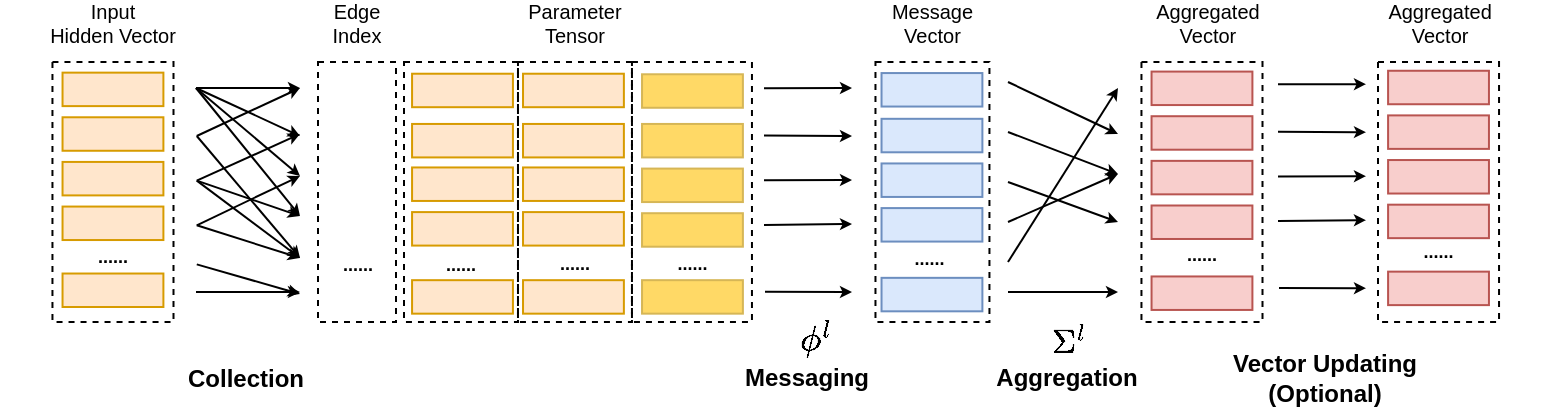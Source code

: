 <mxfile version="13.9.9" type="device"><diagram id="1fsmUdCe8lJRuWOJjsSa" name="compact"><mxGraphModel dx="1422" dy="818" grid="1" gridSize="5" guides="1" tooltips="1" connect="1" arrows="1" fold="1" page="1" pageScale="1" pageWidth="700" pageHeight="1169" math="1" shadow="0"><root><mxCell id="SmMnmC6Oa_3WsKj2DBcg-0"/><mxCell id="SmMnmC6Oa_3WsKj2DBcg-1" parent="SmMnmC6Oa_3WsKj2DBcg-0"/><mxCell id="b7dACVcGg4J9mkAJ6f6H-0" value="" style="rounded=0;whiteSpace=wrap;html=1;fontSize=9;fillColor=none;dashed=1;" parent="SmMnmC6Oa_3WsKj2DBcg-1" vertex="1"><mxGeometry x="321.98" y="100" width="60" height="130" as="geometry"/></mxCell><mxCell id="b7dACVcGg4J9mkAJ6f6H-1" value="" style="rounded=0;whiteSpace=wrap;html=1;fontSize=9;fillColor=none;dashed=1;" parent="SmMnmC6Oa_3WsKj2DBcg-1" vertex="1"><mxGeometry x="165" y="100" width="39" height="130" as="geometry"/></mxCell><mxCell id="b7dACVcGg4J9mkAJ6f6H-2" value="" style="rounded=0;whiteSpace=wrap;html=1;fontSize=9;fillColor=none;dashed=1;" parent="SmMnmC6Oa_3WsKj2DBcg-1" vertex="1"><mxGeometry x="443.737" y="100" width="56.988" height="130" as="geometry"/></mxCell><mxCell id="b7dACVcGg4J9mkAJ6f6H-3" value="" style="rounded=0;whiteSpace=wrap;html=1;fontSize=9;fillColor=none;dashed=1;" parent="SmMnmC6Oa_3WsKj2DBcg-1" vertex="1"><mxGeometry x="208.0" y="100" width="56.988" height="130" as="geometry"/></mxCell><mxCell id="b7dACVcGg4J9mkAJ6f6H-4" value="" style="rounded=0;whiteSpace=wrap;html=1;fontSize=9;fillColor=none;dashed=1;" parent="SmMnmC6Oa_3WsKj2DBcg-1" vertex="1"><mxGeometry x="264.988" y="100" width="56.988" height="130" as="geometry"/></mxCell><mxCell id="b7dACVcGg4J9mkAJ6f6H-5" value="" style="rounded=0;whiteSpace=wrap;html=1;fontSize=9;fillColor=none;dashed=1;" parent="SmMnmC6Oa_3WsKj2DBcg-1" vertex="1"><mxGeometry x="32.23" y="100" width="60.52" height="130" as="geometry"/></mxCell><mxCell id="b7dACVcGg4J9mkAJ6f6H-6" value="" style="rounded=0;whiteSpace=wrap;fillColor=#ffe6cc;strokeColor=#d79b00;fontSize=9;" parent="SmMnmC6Oa_3WsKj2DBcg-1" vertex="1"><mxGeometry x="37.269" y="105.319" width="50.432" height="16.74" as="geometry"/></mxCell><mxCell id="b7dACVcGg4J9mkAJ6f6H-8" value="" style="rounded=0;whiteSpace=wrap;html=1;fillColor=#ffe6cc;strokeColor=#d79b00;fontSize=9;" parent="SmMnmC6Oa_3WsKj2DBcg-1" vertex="1"><mxGeometry x="37.269" y="127.639" width="50.432" height="16.74" as="geometry"/></mxCell><mxCell id="b7dACVcGg4J9mkAJ6f6H-10" value="" style="rounded=0;whiteSpace=wrap;html=1;fillColor=#ffe6cc;strokeColor=#d79b00;fontSize=9;" parent="SmMnmC6Oa_3WsKj2DBcg-1" vertex="1"><mxGeometry x="37.269" y="149.959" width="50.432" height="16.74" as="geometry"/></mxCell><mxCell id="b7dACVcGg4J9mkAJ6f6H-12" value="" style="rounded=0;whiteSpace=wrap;html=1;fillColor=#ffe6cc;strokeColor=#d79b00;fontSize=9;" parent="SmMnmC6Oa_3WsKj2DBcg-1" vertex="1"><mxGeometry x="37.269" y="172.279" width="50.432" height="16.74" as="geometry"/></mxCell><mxCell id="b7dACVcGg4J9mkAJ6f6H-14" value="" style="rounded=0;whiteSpace=wrap;html=1;fillColor=#ffe6cc;strokeColor=#d79b00;fontSize=9;" parent="SmMnmC6Oa_3WsKj2DBcg-1" vertex="1"><mxGeometry x="37.269" y="205.759" width="50.432" height="16.74" as="geometry"/></mxCell><mxCell id="b7dACVcGg4J9mkAJ6f6H-16" value="Input&#10;Hidden Vector" style="text;strokeColor=none;fillColor=none;align=center;verticalAlign=bottom;rounded=0;fontSize=10;fontFamily=Arial;horizontal=1;" parent="SmMnmC6Oa_3WsKj2DBcg-1" vertex="1"><mxGeometry x="6.5" y="70.48" width="112" height="25" as="geometry"/></mxCell><mxCell id="b7dACVcGg4J9mkAJ6f6H-17" value="Parameter&#10;Tensor" style="text;strokeColor=none;fillColor=none;align=center;verticalAlign=bottom;rounded=0;fontSize=10;fontFamily=Arial;horizontal=1;" parent="SmMnmC6Oa_3WsKj2DBcg-1" vertex="1"><mxGeometry x="235.23" y="70.48" width="116.5" height="25" as="geometry"/></mxCell><mxCell id="b7dACVcGg4J9mkAJ6f6H-24" value="" style="endArrow=classic;html=1;fontSize=9;endSize=3;" parent="SmMnmC6Oa_3WsKj2DBcg-1" edge="1"><mxGeometry x="-1.53" y="82.325" width="64.149" height="70.978" as="geometry"><mxPoint x="104" y="113" as="sourcePoint"/><mxPoint x="156" y="113" as="targetPoint"/></mxGeometry></mxCell><mxCell id="b7dACVcGg4J9mkAJ6f6H-25" value="" style="endArrow=classic;html=1;fontSize=9;endSize=3;" parent="SmMnmC6Oa_3WsKj2DBcg-1" edge="1"><mxGeometry x="-1.53" y="82.325" width="64.149" height="70.978" as="geometry"><mxPoint x="104" y="113" as="sourcePoint"/><mxPoint x="156" y="137" as="targetPoint"/></mxGeometry></mxCell><mxCell id="b7dACVcGg4J9mkAJ6f6H-26" value="" style="endArrow=classic;html=1;fontSize=9;endSize=3;" parent="SmMnmC6Oa_3WsKj2DBcg-1" edge="1"><mxGeometry x="-1.53" y="82.325" width="64.149" height="70.978" as="geometry"><mxPoint x="104" y="113" as="sourcePoint"/><mxPoint x="156" y="157" as="targetPoint"/></mxGeometry></mxCell><mxCell id="b7dACVcGg4J9mkAJ6f6H-27" value="" style="endArrow=classic;html=1;fontSize=9;endSize=3;" parent="SmMnmC6Oa_3WsKj2DBcg-1" edge="1"><mxGeometry x="-1.53" y="82.325" width="64.149" height="70.978" as="geometry"><mxPoint x="104" y="113" as="sourcePoint"/><mxPoint x="156" y="177" as="targetPoint"/></mxGeometry></mxCell><mxCell id="b7dACVcGg4J9mkAJ6f6H-28" value="" style="endArrow=classic;html=1;fontSize=9;exitX=1;exitY=0.5;exitDx=0;exitDy=0;endSize=3;" parent="SmMnmC6Oa_3WsKj2DBcg-1" edge="1"><mxGeometry x="-1.53" y="82.325" width="64.149" height="70.978" as="geometry"><mxPoint x="104.378" y="137.009" as="sourcePoint"/><mxPoint x="156" y="113" as="targetPoint"/></mxGeometry></mxCell><mxCell id="b7dACVcGg4J9mkAJ6f6H-29" value="" style="endArrow=classic;html=1;fontSize=9;exitX=1;exitY=0.5;exitDx=0;exitDy=0;endSize=3;" parent="SmMnmC6Oa_3WsKj2DBcg-1" edge="1"><mxGeometry x="-1.53" y="82.325" width="64.149" height="70.978" as="geometry"><mxPoint x="104.378" y="159.329" as="sourcePoint"/><mxPoint x="156" y="136" as="targetPoint"/></mxGeometry></mxCell><mxCell id="b7dACVcGg4J9mkAJ6f6H-30" value="" style="endArrow=classic;html=1;fontSize=9;exitX=1;exitY=0.5;exitDx=0;exitDy=0;endSize=3;" parent="SmMnmC6Oa_3WsKj2DBcg-1" edge="1"><mxGeometry x="-1.53" y="82.325" width="64.149" height="70.978" as="geometry"><mxPoint x="104.378" y="181.649" as="sourcePoint"/><mxPoint x="156" y="157" as="targetPoint"/></mxGeometry></mxCell><mxCell id="b7dACVcGg4J9mkAJ6f6H-31" value="" style="endArrow=classic;html=1;fontSize=9;exitX=1;exitY=0.5;exitDx=0;exitDy=0;endSize=3;" parent="SmMnmC6Oa_3WsKj2DBcg-1" edge="1"><mxGeometry x="-1.53" y="82.325" width="64.149" height="70.978" as="geometry"><mxPoint x="104.378" y="159.329" as="sourcePoint"/><mxPoint x="156" y="177" as="targetPoint"/></mxGeometry></mxCell><mxCell id="b7dACVcGg4J9mkAJ6f6H-32" value="" style="endArrow=classic;html=1;fontSize=9;endSize=3;" parent="SmMnmC6Oa_3WsKj2DBcg-1" edge="1"><mxGeometry x="-1.53" y="82.325" width="64.149" height="70.978" as="geometry"><mxPoint x="104" y="215" as="sourcePoint"/><mxPoint x="156" y="215" as="targetPoint"/></mxGeometry></mxCell><mxCell id="b7dACVcGg4J9mkAJ6f6H-33" value="" style="endArrow=classic;html=1;fontSize=9;exitX=1;exitY=0.5;exitDx=0;exitDy=0;endSize=3;" parent="SmMnmC6Oa_3WsKj2DBcg-1" edge="1"><mxGeometry x="-1.53" y="82.325" width="64.149" height="70.978" as="geometry"><mxPoint x="104.378" y="137.009" as="sourcePoint"/><mxPoint x="156" y="198" as="targetPoint"/></mxGeometry></mxCell><mxCell id="b7dACVcGg4J9mkAJ6f6H-34" value="" style="endArrow=classic;html=1;fontSize=9;exitX=1;exitY=0.5;exitDx=0;exitDy=0;endSize=3;" parent="SmMnmC6Oa_3WsKj2DBcg-1" edge="1"><mxGeometry x="-1.53" y="82.325" width="64.149" height="70.978" as="geometry"><mxPoint x="104.378" y="159.329" as="sourcePoint"/><mxPoint x="156" y="198" as="targetPoint"/></mxGeometry></mxCell><mxCell id="b7dACVcGg4J9mkAJ6f6H-35" value="" style="endArrow=classic;html=1;fontSize=9;exitX=1;exitY=0.5;exitDx=0;exitDy=0;endSize=3;" parent="SmMnmC6Oa_3WsKj2DBcg-1" edge="1"><mxGeometry x="-1.53" y="82.325" width="64.149" height="70.978" as="geometry"><mxPoint x="104.378" y="181.649" as="sourcePoint"/><mxPoint x="156" y="198" as="targetPoint"/></mxGeometry></mxCell><mxCell id="b7dACVcGg4J9mkAJ6f6H-36" value="" style="endArrow=classic;html=1;fontSize=9;endSize=3;" parent="SmMnmC6Oa_3WsKj2DBcg-1" edge="1"><mxGeometry x="-1.53" y="82.325" width="64.149" height="70.978" as="geometry"><mxPoint x="104.378" y="201.179" as="sourcePoint"/><mxPoint x="156" y="216" as="targetPoint"/></mxGeometry></mxCell><mxCell id="b7dACVcGg4J9mkAJ6f6H-37" value="......" style="text;align=center;verticalAlign=middle;resizable=0;points=[];autosize=1;fontSize=9;fontFamily=Arial;fontStyle=1" parent="SmMnmC6Oa_3WsKj2DBcg-1" vertex="1"><mxGeometry x="46.484" y="189.074" width="32" height="16" as="geometry"/></mxCell><mxCell id="b7dACVcGg4J9mkAJ6f6H-38" value="Collection" style="text;align=center;verticalAlign=middle;resizable=0;points=[];autosize=1;fontSize=12;fontStyle=1;fontFamily=Arial;labelBackgroundColor=none;" parent="SmMnmC6Oa_3WsKj2DBcg-1" vertex="1"><mxGeometry x="94.003" y="247.579" width="70" height="20" as="geometry"/></mxCell><mxCell id="b7dACVcGg4J9mkAJ6f6H-39" value="" style="endArrow=classic;html=1;fontSize=9;endSize=3;" parent="SmMnmC6Oa_3WsKj2DBcg-1" edge="1"><mxGeometry x="-21.0" y="82.665" width="64.149" height="70.978" as="geometry"><mxPoint x="388.003" y="113.087" as="sourcePoint"/><mxPoint x="432" y="113" as="targetPoint"/></mxGeometry></mxCell><mxCell id="b7dACVcGg4J9mkAJ6f6H-40" value="" style="group;fontSize=9;" parent="SmMnmC6Oa_3WsKj2DBcg-1" vertex="1" connectable="0"><mxGeometry x="212.035" y="105.859" width="105.907" height="16.74" as="geometry"/></mxCell><mxCell id="b7dACVcGg4J9mkAJ6f6H-41" value="" style="rounded=0;whiteSpace=wrap;html=1;fillColor=#ffe6cc;strokeColor=#d79b00;fontSize=9;" parent="b7dACVcGg4J9mkAJ6f6H-40" vertex="1"><mxGeometry width="50.432" height="16.74" as="geometry"/></mxCell><mxCell id="b7dACVcGg4J9mkAJ6f6H-42" value="" style="rounded=0;whiteSpace=wrap;html=1;fillColor=#ffe6cc;strokeColor=#d79b00;fontSize=9;" parent="b7dACVcGg4J9mkAJ6f6H-40" vertex="1"><mxGeometry x="55.475" width="50.432" height="16.74" as="geometry"/></mxCell><mxCell id="y2Mpvab30KJ_CdYK_Y9T-10" value="" style="shape=image;imageAspect=0;aspect=fixed;verticalLabelPosition=bottom;verticalAlign=top;fontSize=9;html=0;image=https://latex.codecogs.com/svg.latex?%5Cinline%20%5Cboldsymbol%7Bh%7D%5El_1;" parent="b7dACVcGg4J9mkAJ6f6H-40" vertex="1"><mxGeometry x="19.965" y="1.001" width="13" height="15.43" as="geometry"/></mxCell><mxCell id="y2Mpvab30KJ_CdYK_Y9T-12" value="" style="shape=image;imageAspect=0;aspect=fixed;verticalLabelPosition=bottom;verticalAlign=top;fontSize=9;html=0;image=https://latex.codecogs.com/svg.latex?%5Cinline%20%5Cboldsymbol%7Bh%7D%5El_2;" parent="b7dACVcGg4J9mkAJ6f6H-40" vertex="1"><mxGeometry x="74.195" y="1.101" width="13" height="14" as="geometry"/></mxCell><mxCell id="b7dACVcGg4J9mkAJ6f6H-43" value="" style="group;fontSize=9;" parent="SmMnmC6Oa_3WsKj2DBcg-1" vertex="1" connectable="0"><mxGeometry x="212.035" y="130.969" width="105.907" height="16.741" as="geometry"/></mxCell><mxCell id="b7dACVcGg4J9mkAJ6f6H-44" value="" style="rounded=0;whiteSpace=wrap;html=1;fillColor=#ffe6cc;strokeColor=#d79b00;fontSize=9;" parent="b7dACVcGg4J9mkAJ6f6H-43" vertex="1"><mxGeometry width="50.432" height="16.74" as="geometry"/></mxCell><mxCell id="b7dACVcGg4J9mkAJ6f6H-45" value="" style="rounded=0;whiteSpace=wrap;html=1;fillColor=#ffe6cc;strokeColor=#d79b00;fontSize=9;" parent="b7dACVcGg4J9mkAJ6f6H-43" vertex="1"><mxGeometry x="55.475" width="50.432" height="16.74" as="geometry"/></mxCell><mxCell id="y2Mpvab30KJ_CdYK_Y9T-14" value="" style="shape=image;imageAspect=0;aspect=fixed;verticalLabelPosition=bottom;verticalAlign=top;fontSize=9;html=0;image=https://latex.codecogs.com/svg.latex?%5Cinline%20%5Cboldsymbol%7Bh%7D%5El_3;" parent="b7dACVcGg4J9mkAJ6f6H-43" vertex="1"><mxGeometry x="74.195" y="1.741" width="13" height="14" as="geometry"/></mxCell><mxCell id="y2Mpvab30KJ_CdYK_Y9T-16" value="" style="shape=image;imageAspect=0;aspect=fixed;verticalLabelPosition=bottom;verticalAlign=top;fontSize=9;html=0;image=https://latex.codecogs.com/svg.latex?%5Cinline%20%5Cboldsymbol%7Bh%7D%5El_1;" parent="b7dACVcGg4J9mkAJ6f6H-43" vertex="1"><mxGeometry x="19.235" y="1.271" width="13" height="15.43" as="geometry"/></mxCell><mxCell id="b7dACVcGg4J9mkAJ6f6H-46" value="" style="group;fontSize=9;" parent="SmMnmC6Oa_3WsKj2DBcg-1" vertex="1" connectable="0"><mxGeometry x="212.035" y="152.731" width="105.907" height="16.74" as="geometry"/></mxCell><mxCell id="b7dACVcGg4J9mkAJ6f6H-47" value="" style="rounded=0;whiteSpace=wrap;html=1;fillColor=#ffe6cc;strokeColor=#d79b00;fontSize=9;" parent="b7dACVcGg4J9mkAJ6f6H-46" vertex="1"><mxGeometry width="50.432" height="16.74" as="geometry"/></mxCell><mxCell id="b7dACVcGg4J9mkAJ6f6H-48" value="" style="rounded=0;whiteSpace=wrap;html=1;fillColor=#ffe6cc;strokeColor=#d79b00;fontSize=9;" parent="b7dACVcGg4J9mkAJ6f6H-46" vertex="1"><mxGeometry x="55.475" width="50.432" height="16.74" as="geometry"/></mxCell><mxCell id="y2Mpvab30KJ_CdYK_Y9T-17" value="" style="shape=image;imageAspect=0;aspect=fixed;verticalLabelPosition=bottom;verticalAlign=top;fontSize=9;html=0;image=https://latex.codecogs.com/svg.latex?%5Cinline%20%5Cboldsymbol%7Bh%7D%5El_1;" parent="b7dACVcGg4J9mkAJ6f6H-46" vertex="1"><mxGeometry x="19.235" y="1.269" width="13" height="15.43" as="geometry"/></mxCell><mxCell id="y2Mpvab30KJ_CdYK_Y9T-19" value="" style="shape=image;imageAspect=0;aspect=fixed;verticalLabelPosition=bottom;verticalAlign=top;fontSize=9;html=0;image=https://latex.codecogs.com/svg.latex?%5Cinline%20%5Cboldsymbol%7Bh%7D%5El_4;" parent="b7dACVcGg4J9mkAJ6f6H-46" vertex="1"><mxGeometry x="74.195" y="1.269" width="13" height="14" as="geometry"/></mxCell><mxCell id="b7dACVcGg4J9mkAJ6f6H-49" value="" style="group;fontSize=9;" parent="SmMnmC6Oa_3WsKj2DBcg-1" vertex="1" connectable="0"><mxGeometry x="212.035" y="175.051" width="105.907" height="16.74" as="geometry"/></mxCell><mxCell id="b7dACVcGg4J9mkAJ6f6H-50" value="" style="rounded=0;whiteSpace=wrap;html=1;fillColor=#ffe6cc;strokeColor=#d79b00;fontSize=9;" parent="b7dACVcGg4J9mkAJ6f6H-49" vertex="1"><mxGeometry width="50.432" height="16.74" as="geometry"/></mxCell><mxCell id="b7dACVcGg4J9mkAJ6f6H-51" value="" style="rounded=0;whiteSpace=wrap;html=1;fillColor=#ffe6cc;strokeColor=#d79b00;fontSize=9;" parent="b7dACVcGg4J9mkAJ6f6H-49" vertex="1"><mxGeometry x="55.475" width="50.432" height="16.74" as="geometry"/></mxCell><mxCell id="y2Mpvab30KJ_CdYK_Y9T-13" value="" style="shape=image;imageAspect=0;aspect=fixed;verticalLabelPosition=bottom;verticalAlign=top;fontSize=9;html=0;image=https://latex.codecogs.com/svg.latex?%5Cinline%20%5Cboldsymbol%7Bh%7D%5El_2;" parent="b7dACVcGg4J9mkAJ6f6H-49" vertex="1"><mxGeometry x="18.715" y="1.369" width="13" height="14" as="geometry"/></mxCell><mxCell id="y2Mpvab30KJ_CdYK_Y9T-15" value="" style="shape=image;imageAspect=0;aspect=fixed;verticalLabelPosition=bottom;verticalAlign=top;fontSize=9;html=0;image=https://latex.codecogs.com/svg.latex?%5Cinline%20%5Cboldsymbol%7Bh%7D%5El_3;" parent="b7dACVcGg4J9mkAJ6f6H-49" vertex="1"><mxGeometry x="74.195" y="0.999" width="13" height="14" as="geometry"/></mxCell><mxCell id="b7dACVcGg4J9mkAJ6f6H-52" value="" style="group;fontSize=9;" parent="SmMnmC6Oa_3WsKj2DBcg-1" vertex="1" connectable="0"><mxGeometry x="212.035" y="209.089" width="105.907" height="16.741" as="geometry"/></mxCell><mxCell id="b7dACVcGg4J9mkAJ6f6H-53" value="" style="rounded=0;whiteSpace=wrap;html=1;fillColor=#ffe6cc;strokeColor=#d79b00;fontSize=9;" parent="b7dACVcGg4J9mkAJ6f6H-52" vertex="1"><mxGeometry width="50.432" height="16.74" as="geometry"/></mxCell><mxCell id="b7dACVcGg4J9mkAJ6f6H-54" value="" style="rounded=0;whiteSpace=wrap;html=1;fillColor=#ffe6cc;strokeColor=#d79b00;fontSize=9;" parent="b7dACVcGg4J9mkAJ6f6H-52" vertex="1"><mxGeometry x="55.475" width="50.432" height="16.74" as="geometry"/></mxCell><mxCell id="y2Mpvab30KJ_CdYK_Y9T-18" value="" style="shape=image;imageAspect=0;aspect=fixed;verticalLabelPosition=bottom;verticalAlign=top;fontSize=9;html=0;image=https://latex.codecogs.com/svg.latex?%5Cinline%20%5Cboldsymbol%7Bh%7D%5El_N;" parent="b7dACVcGg4J9mkAJ6f6H-52" vertex="1"><mxGeometry x="73.18" y="1.74" width="15.03" height="13.26" as="geometry"/></mxCell><mxCell id="y2Mpvab30KJ_CdYK_Y9T-20" value="" style="shape=image;imageAspect=0;aspect=fixed;verticalLabelPosition=bottom;verticalAlign=top;fontSize=9;html=0;image=https://latex.codecogs.com/svg.latex?%5Cinline%20%5Cboldsymbol%7Bh%7D%5El_8;" parent="b7dACVcGg4J9mkAJ6f6H-52" vertex="1"><mxGeometry x="18.72" y="2.74" width="12" height="13.86" as="geometry"/></mxCell><mxCell id="b7dACVcGg4J9mkAJ6f6H-56" value="" style="endArrow=classic;html=1;fontSize=9;endSize=3;" parent="SmMnmC6Oa_3WsKj2DBcg-1" edge="1"><mxGeometry x="-21.0" y="82.665" width="64.149" height="70.978" as="geometry"><mxPoint x="388.003" y="136.802" as="sourcePoint"/><mxPoint x="432" y="137" as="targetPoint"/></mxGeometry></mxCell><mxCell id="b7dACVcGg4J9mkAJ6f6H-57" value="" style="endArrow=classic;html=1;fontSize=9;endSize=3;" parent="SmMnmC6Oa_3WsKj2DBcg-1" edge="1"><mxGeometry x="-21.0" y="82.665" width="64.149" height="70.978" as="geometry"><mxPoint x="388.003" y="159.122" as="sourcePoint"/><mxPoint x="432" y="159" as="targetPoint"/></mxGeometry></mxCell><mxCell id="b7dACVcGg4J9mkAJ6f6H-58" value="" style="endArrow=classic;html=1;fontSize=9;endSize=3;" parent="SmMnmC6Oa_3WsKj2DBcg-1" edge="1"><mxGeometry x="-21.0" y="82.665" width="64.149" height="70.978" as="geometry"><mxPoint x="388.003" y="181.442" as="sourcePoint"/><mxPoint x="432" y="181" as="targetPoint"/></mxGeometry></mxCell><mxCell id="b7dACVcGg4J9mkAJ6f6H-59" value="" style="endArrow=classic;html=1;fontSize=9;endSize=3;" parent="SmMnmC6Oa_3WsKj2DBcg-1" edge="1"><mxGeometry x="-21.0" y="82.665" width="64.149" height="70.978" as="geometry"><mxPoint x="388.508" y="214.922" as="sourcePoint"/><mxPoint x="432" y="215" as="targetPoint"/></mxGeometry></mxCell><mxCell id="b7dACVcGg4J9mkAJ6f6H-61" value="Message&#10;Vector" style="text;strokeColor=none;fillColor=none;align=center;verticalAlign=bottom;rounded=0;fontSize=10;fontFamily=Arial;horizontal=1;" parent="SmMnmC6Oa_3WsKj2DBcg-1" vertex="1"><mxGeometry x="421.8" y="70.48" width="100.864" height="25" as="geometry"/></mxCell><mxCell id="b7dACVcGg4J9mkAJ6f6H-62" value="Messaging" style="text;html=1;align=center;verticalAlign=middle;resizable=0;points=[];autosize=1;fontSize=12;fontStyle=1;fontFamily=Arial;labelBackgroundColor=none;" parent="SmMnmC6Oa_3WsKj2DBcg-1" vertex="1"><mxGeometry x="371.235" y="247.579" width="75" height="20" as="geometry"/></mxCell><mxCell id="b7dACVcGg4J9mkAJ6f6H-63" value="" style="rounded=0;whiteSpace=wrap;html=1;fontSize=9;fillColor=none;dashed=1;" parent="SmMnmC6Oa_3WsKj2DBcg-1" vertex="1"><mxGeometry x="576.73" y="100" width="60.52" height="130" as="geometry"/></mxCell><mxCell id="b7dACVcGg4J9mkAJ6f6H-64" value="" style="rounded=0;whiteSpace=wrap;html=1;fillColor=#f8cecc;strokeColor=#b85450;fontSize=9;" parent="SmMnmC6Oa_3WsKj2DBcg-1" vertex="1"><mxGeometry x="581.776" y="104.791" width="50.432" height="16.74" as="geometry"/></mxCell><mxCell id="b7dACVcGg4J9mkAJ6f6H-66" value="" style="rounded=0;whiteSpace=wrap;html=1;fillColor=#f8cecc;strokeColor=#b85450;fontSize=9;" parent="SmMnmC6Oa_3WsKj2DBcg-1" vertex="1"><mxGeometry x="581.776" y="127.111" width="50.432" height="16.74" as="geometry"/></mxCell><mxCell id="b7dACVcGg4J9mkAJ6f6H-68" value="" style="rounded=0;whiteSpace=wrap;html=1;fillColor=#f8cecc;strokeColor=#b85450;fontSize=9;" parent="SmMnmC6Oa_3WsKj2DBcg-1" vertex="1"><mxGeometry x="581.776" y="149.431" width="50.432" height="16.74" as="geometry"/></mxCell><mxCell id="b7dACVcGg4J9mkAJ6f6H-70" value="" style="rounded=0;whiteSpace=wrap;html=1;fillColor=#f8cecc;strokeColor=#b85450;fontSize=9;" parent="SmMnmC6Oa_3WsKj2DBcg-1" vertex="1"><mxGeometry x="581.776" y="171.751" width="50.432" height="16.74" as="geometry"/></mxCell><mxCell id="b7dACVcGg4J9mkAJ6f6H-72" value="" style="rounded=0;whiteSpace=wrap;html=1;fillColor=#f8cecc;strokeColor=#b85450;fontSize=9;" parent="SmMnmC6Oa_3WsKj2DBcg-1" vertex="1"><mxGeometry x="581.776" y="207.231" width="50.432" height="16.74" as="geometry"/></mxCell><mxCell id="b7dACVcGg4J9mkAJ6f6H-76" value="" style="endArrow=classic;html=1;fontSize=9;endSize=3;" parent="SmMnmC6Oa_3WsKj2DBcg-1" edge="1"><mxGeometry x="-56.95" y="86.075" width="64.149" height="70.978" as="geometry"><mxPoint x="510" y="110" as="sourcePoint"/><mxPoint x="565" y="136" as="targetPoint"/></mxGeometry></mxCell><mxCell id="b7dACVcGg4J9mkAJ6f6H-77" value="" style="endArrow=classic;html=1;fontSize=9;endSize=3;" parent="SmMnmC6Oa_3WsKj2DBcg-1" edge="1"><mxGeometry x="-56.95" y="86.075" width="64.149" height="70.978" as="geometry"><mxPoint x="510" y="135" as="sourcePoint"/><mxPoint x="565" y="156" as="targetPoint"/></mxGeometry></mxCell><mxCell id="b7dACVcGg4J9mkAJ6f6H-78" value="" style="endArrow=classic;html=1;fontSize=9;exitX=1.002;exitY=0.457;exitDx=0;exitDy=0;exitPerimeter=0;endSize=3;" parent="SmMnmC6Oa_3WsKj2DBcg-1" edge="1"><mxGeometry x="-56.95" y="86.075" width="64.149" height="70.978" as="geometry"><mxPoint x="510" y="160" as="sourcePoint"/><mxPoint x="565" y="180" as="targetPoint"/></mxGeometry></mxCell><mxCell id="b7dACVcGg4J9mkAJ6f6H-79" value="" style="endArrow=classic;html=1;fontSize=9;exitX=1.007;exitY=0.637;exitDx=0;exitDy=0;exitPerimeter=0;endSize=3;" parent="SmMnmC6Oa_3WsKj2DBcg-1" edge="1"><mxGeometry x="-56.95" y="86.075" width="64.149" height="70.978" as="geometry"><mxPoint x="510" y="180" as="sourcePoint"/><mxPoint x="565" y="156" as="targetPoint"/></mxGeometry></mxCell><mxCell id="b7dACVcGg4J9mkAJ6f6H-80" value="" style="endArrow=classic;html=1;fontSize=9;endSize=3;" parent="SmMnmC6Oa_3WsKj2DBcg-1" edge="1"><mxGeometry x="-56.95" y="86.075" width="64.149" height="70.978" as="geometry"><mxPoint x="510" y="215" as="sourcePoint"/><mxPoint x="565" y="215" as="targetPoint"/></mxGeometry></mxCell><mxCell id="b7dACVcGg4J9mkAJ6f6H-81" value="" style="endArrow=classic;html=1;fontSize=9;endSize=3;" parent="SmMnmC6Oa_3WsKj2DBcg-1" edge="1"><mxGeometry x="-56.95" y="86.075" width="64.149" height="70.978" as="geometry"><mxPoint x="510" y="200" as="sourcePoint"/><mxPoint x="565" y="113" as="targetPoint"/></mxGeometry></mxCell><mxCell id="b7dACVcGg4J9mkAJ6f6H-86" value="Aggregation" style="text;html=1;align=center;verticalAlign=middle;resizable=0;points=[];autosize=1;fontSize=12;fontStyle=1;fontFamily=Arial;labelBackgroundColor=none;" parent="SmMnmC6Oa_3WsKj2DBcg-1" vertex="1"><mxGeometry x="496.732" y="247.579" width="85" height="20" as="geometry"/></mxCell><mxCell id="b7dACVcGg4J9mkAJ6f6H-107" value="Vector Updating&lt;br style=&quot;font-size: 12px&quot;&gt;(Optional)" style="text;html=1;align=center;verticalAlign=middle;resizable=0;points=[];autosize=1;fontSize=12;fontStyle=1;fontFamily=Arial;labelBackgroundColor=none;" parent="SmMnmC6Oa_3WsKj2DBcg-1" vertex="1"><mxGeometry x="615.209" y="240.079" width="105" height="35" as="geometry"/></mxCell><mxCell id="b7dACVcGg4J9mkAJ6f6H-109" value="" style="rounded=0;whiteSpace=wrap;html=1;fillColor=#FFD966;strokeColor=#d6b656;fontSize=9;" parent="SmMnmC6Oa_3WsKj2DBcg-1" vertex="1"><mxGeometry x="327.019" y="106.138" width="50.432" height="16.74" as="geometry"/></mxCell><mxCell id="b7dACVcGg4J9mkAJ6f6H-110" value="" style="rounded=0;whiteSpace=wrap;html=1;fillColor=#FFD966;strokeColor=#d6b656;fontSize=9;" parent="SmMnmC6Oa_3WsKj2DBcg-1" vertex="1"><mxGeometry x="327.019" y="130.969" width="50.432" height="16.74" as="geometry"/></mxCell><mxCell id="b7dACVcGg4J9mkAJ6f6H-111" value="" style="rounded=0;whiteSpace=wrap;html=1;fillColor=#FFD966;strokeColor=#d6b656;fontSize=9;" parent="SmMnmC6Oa_3WsKj2DBcg-1" vertex="1"><mxGeometry x="327.019" y="153.289" width="50.432" height="16.74" as="geometry"/></mxCell><mxCell id="b7dACVcGg4J9mkAJ6f6H-112" value="" style="rounded=0;whiteSpace=wrap;html=1;fillColor=#FFD966;strokeColor=#d6b656;fontSize=9;" parent="SmMnmC6Oa_3WsKj2DBcg-1" vertex="1"><mxGeometry x="327.019" y="175.609" width="50.432" height="16.74" as="geometry"/></mxCell><mxCell id="b7dACVcGg4J9mkAJ6f6H-113" value="" style="rounded=0;whiteSpace=wrap;html=1;fillColor=#FFD966;strokeColor=#d6b656;fontSize=9;" parent="SmMnmC6Oa_3WsKj2DBcg-1" vertex="1"><mxGeometry x="327.019" y="209.089" width="50.432" height="16.74" as="geometry"/></mxCell><mxCell id="b7dACVcGg4J9mkAJ6f6H-115" value="......" style="text;align=center;verticalAlign=middle;resizable=0;points=[];autosize=1;fontSize=9;fontFamily=Arial;fontStyle=1" parent="SmMnmC6Oa_3WsKj2DBcg-1" vertex="1"><mxGeometry x="168.998" y="193.074" width="32" height="16" as="geometry"/></mxCell><mxCell id="b7dACVcGg4J9mkAJ6f6H-116" value="" style="rounded=0;whiteSpace=wrap;html=1;fillColor=#dae8fc;strokeColor=#6c8ebf;fontSize=9;" parent="SmMnmC6Oa_3WsKj2DBcg-1" vertex="1"><mxGeometry x="446.763" y="105.529" width="50.432" height="16.74" as="geometry"/></mxCell><mxCell id="b7dACVcGg4J9mkAJ6f6H-119" value="" style="rounded=0;whiteSpace=wrap;html=1;fillColor=#dae8fc;strokeColor=#6c8ebf;fontSize=9;" parent="SmMnmC6Oa_3WsKj2DBcg-1" vertex="1"><mxGeometry x="446.763" y="128.407" width="50.432" height="16.74" as="geometry"/></mxCell><mxCell id="b7dACVcGg4J9mkAJ6f6H-121" value="" style="rounded=0;whiteSpace=wrap;html=1;fillColor=#dae8fc;strokeColor=#6c8ebf;fontSize=9;" parent="SmMnmC6Oa_3WsKj2DBcg-1" vertex="1"><mxGeometry x="446.763" y="150.727" width="50.432" height="16.74" as="geometry"/></mxCell><mxCell id="b7dACVcGg4J9mkAJ6f6H-123" value="" style="rounded=0;whiteSpace=wrap;html=1;fillColor=#dae8fc;strokeColor=#6c8ebf;fontSize=9;" parent="SmMnmC6Oa_3WsKj2DBcg-1" vertex="1"><mxGeometry x="446.763" y="173.047" width="50.432" height="16.74" as="geometry"/></mxCell><mxCell id="b7dACVcGg4J9mkAJ6f6H-125" value="" style="rounded=0;whiteSpace=wrap;html=1;fillColor=#dae8fc;strokeColor=#6c8ebf;fontSize=9;" parent="SmMnmC6Oa_3WsKj2DBcg-1" vertex="1"><mxGeometry x="446.763" y="207.922" width="50.432" height="16.74" as="geometry"/></mxCell><mxCell id="b7dACVcGg4J9mkAJ6f6H-134" value="\(\phi^l\)" style="text;html=1;align=center;verticalAlign=middle;resizable=0;points=[];autosize=1;fontSize=15;" parent="SmMnmC6Oa_3WsKj2DBcg-1" vertex="1"><mxGeometry x="380.995" y="225.075" width="65" height="25" as="geometry"/></mxCell><mxCell id="b7dACVcGg4J9mkAJ6f6H-135" value="\(\Sigma^l\)" style="text;html=1;align=center;verticalAlign=middle;resizable=0;points=[];autosize=1;fontSize=14;" parent="SmMnmC6Oa_3WsKj2DBcg-1" vertex="1"><mxGeometry x="497.729" y="227.573" width="85" height="25" as="geometry"/></mxCell><mxCell id="7SrY1iP5ow91PHoyXH_u-5" value="" style="shape=image;imageAspect=0;aspect=fixed;verticalLabelPosition=bottom;verticalAlign=top;fontSize=9;html=0;image=https://latex.codecogs.com/svg.latex?%5Cinline%20%5Cboldsymbol%7Bh%7D%5El_1;" parent="SmMnmC6Oa_3WsKj2DBcg-1" vertex="1"><mxGeometry x="56" y="106.1" width="13" height="15.43" as="geometry"/></mxCell><mxCell id="7SrY1iP5ow91PHoyXH_u-7" value="" style="shape=image;imageAspect=0;aspect=fixed;verticalLabelPosition=bottom;verticalAlign=top;fontSize=9;html=0;image=https://latex.codecogs.com/svg.latex?%5Cinline%20%5Cboldsymbol%7Bh%7D%5El_2;" parent="SmMnmC6Oa_3WsKj2DBcg-1" vertex="1"><mxGeometry x="55.48" y="128.7" width="13" height="14" as="geometry"/></mxCell><mxCell id="7SrY1iP5ow91PHoyXH_u-8" value="" style="shape=image;imageAspect=0;aspect=fixed;verticalLabelPosition=bottom;verticalAlign=top;fontSize=9;html=0;image=https://latex.codecogs.com/svg.latex?%5Cinline%20%5Cboldsymbol%7Bh%7D%5El_3;" parent="SmMnmC6Oa_3WsKj2DBcg-1" vertex="1"><mxGeometry x="56" y="151.5" width="13" height="14" as="geometry"/></mxCell><mxCell id="7SrY1iP5ow91PHoyXH_u-9" value="" style="shape=image;imageAspect=0;aspect=fixed;verticalLabelPosition=bottom;verticalAlign=top;fontSize=9;html=0;image=https://latex.codecogs.com/svg.latex?%5Cinline%20%5Cboldsymbol%7Bh%7D%5El_4;" parent="SmMnmC6Oa_3WsKj2DBcg-1" vertex="1"><mxGeometry x="56" y="173.59" width="13" height="14" as="geometry"/></mxCell><mxCell id="7SrY1iP5ow91PHoyXH_u-10" value="" style="shape=image;imageAspect=0;aspect=fixed;verticalLabelPosition=bottom;verticalAlign=top;fontSize=9;html=0;image=https://latex.codecogs.com/svg.latex?%5Cinline%20%5Cboldsymbol%7Bh%7D%5El_N;" parent="SmMnmC6Oa_3WsKj2DBcg-1" vertex="1"><mxGeometry x="56" y="207.03" width="17" height="15" as="geometry"/></mxCell><mxCell id="7SrY1iP5ow91PHoyXH_u-11" value="" style="shape=image;imageAspect=0;aspect=fixed;verticalLabelPosition=bottom;verticalAlign=top;fontSize=9;html=0;image=https://latex.codecogs.com/svg.latex?%5Cinline%20v_1;" parent="SmMnmC6Oa_3WsKj2DBcg-1" vertex="1"><mxGeometry x="15.39" y="110.34" width="12.22" height="9.4" as="geometry"/></mxCell><mxCell id="7SrY1iP5ow91PHoyXH_u-13" value="" style="shape=image;imageAspect=0;aspect=fixed;verticalLabelPosition=bottom;verticalAlign=top;fontSize=9;html=0;image=https://latex.codecogs.com/svg.latex?%5Cinline%20v_2;" parent="SmMnmC6Oa_3WsKj2DBcg-1" vertex="1"><mxGeometry x="15.0" y="131.7" width="13" height="9" as="geometry"/></mxCell><mxCell id="7SrY1iP5ow91PHoyXH_u-14" value="" style="shape=image;imageAspect=0;aspect=fixed;verticalLabelPosition=bottom;verticalAlign=top;fontSize=9;html=0;image=https://latex.codecogs.com/svg.latex?%5Cinline%20v_3;" parent="SmMnmC6Oa_3WsKj2DBcg-1" vertex="1"><mxGeometry x="15.0" y="153.84" width="13" height="9" as="geometry"/></mxCell><mxCell id="7SrY1iP5ow91PHoyXH_u-15" value="" style="shape=image;imageAspect=0;aspect=fixed;verticalLabelPosition=bottom;verticalAlign=top;fontSize=9;html=0;image=https://latex.codecogs.com/svg.latex?%5Cinline%20v_4;" parent="SmMnmC6Oa_3WsKj2DBcg-1" vertex="1"><mxGeometry x="15.0" y="176.67" width="13" height="9" as="geometry"/></mxCell><mxCell id="7SrY1iP5ow91PHoyXH_u-16" value="" style="shape=image;imageAspect=0;aspect=fixed;verticalLabelPosition=bottom;verticalAlign=top;fontSize=9;html=0;image=https://latex.codecogs.com/svg.latex?%5Cinline%20v_N;" parent="SmMnmC6Oa_3WsKj2DBcg-1" vertex="1"><mxGeometry x="13.5" y="209.92" width="16" height="8.43" as="geometry"/></mxCell><mxCell id="y2Mpvab30KJ_CdYK_Y9T-1" value="" style="shape=image;imageAspect=0;aspect=fixed;verticalLabelPosition=bottom;verticalAlign=top;fontSize=9;align=left;html=0;image=https://latex.codecogs.com/svg.latex?%5Cinline%20v_1%2C%20v_2;" parent="SmMnmC6Oa_3WsKj2DBcg-1" vertex="1"><mxGeometry x="168.5" y="111.1" width="32" height="8.89" as="geometry"/></mxCell><mxCell id="y2Mpvab30KJ_CdYK_Y9T-2" value="" style="shape=image;imageAspect=0;aspect=fixed;verticalLabelPosition=bottom;verticalAlign=top;fontSize=9;align=left;html=0;image=https://latex.codecogs.com/svg.latex?%5Cinline%20v_1%2C%20v_3;" parent="SmMnmC6Oa_3WsKj2DBcg-1" vertex="1"><mxGeometry x="168.5" y="135.7" width="32" height="9" as="geometry"/></mxCell><mxCell id="y2Mpvab30KJ_CdYK_Y9T-3" value="" style="shape=image;imageAspect=0;aspect=fixed;verticalLabelPosition=bottom;verticalAlign=top;fontSize=9;align=left;html=0;image=https://latex.codecogs.com/svg.latex?%5Cinline%20v_1%2C%20v_4;" parent="SmMnmC6Oa_3WsKj2DBcg-1" vertex="1"><mxGeometry x="168.5" y="157.83" width="32" height="9" as="geometry"/></mxCell><mxCell id="y2Mpvab30KJ_CdYK_Y9T-4" value="" style="shape=image;imageAspect=0;aspect=fixed;verticalLabelPosition=bottom;verticalAlign=top;fontSize=9;align=left;html=0;image=https://latex.codecogs.com/svg.latex?%5Cinline%20v_2%2C%20v_3;" parent="SmMnmC6Oa_3WsKj2DBcg-1" vertex="1"><mxGeometry x="168.5" y="179.59" width="32" height="9" as="geometry"/></mxCell><mxCell id="y2Mpvab30KJ_CdYK_Y9T-5" value="" style="shape=image;imageAspect=0;aspect=fixed;verticalLabelPosition=bottom;verticalAlign=top;fontSize=9;align=left;html=0;image=https://latex.codecogs.com/svg.latex?%5Cinline%20v_8%2C%20v_N;" parent="SmMnmC6Oa_3WsKj2DBcg-1" vertex="1"><mxGeometry x="167.5" y="213.92" width="35" height="8.51" as="geometry"/></mxCell><mxCell id="y2Mpvab30KJ_CdYK_Y9T-7" value="Edge&#10;Index" style="text;strokeColor=none;fillColor=none;align=center;verticalAlign=bottom;rounded=0;fontSize=10;fontFamily=Arial;horizontal=1;" parent="SmMnmC6Oa_3WsKj2DBcg-1" vertex="1"><mxGeometry x="152" y="70.48" width="65" height="25" as="geometry"/></mxCell><mxCell id="y2Mpvab30KJ_CdYK_Y9T-8" value="......" style="text;align=center;verticalAlign=middle;resizable=0;points=[];autosize=1;fontSize=9;fontFamily=Arial;fontStyle=1" parent="SmMnmC6Oa_3WsKj2DBcg-1" vertex="1"><mxGeometry x="220.498" y="192.924" width="32" height="16" as="geometry"/></mxCell><mxCell id="y2Mpvab30KJ_CdYK_Y9T-9" value="......" style="text;align=center;verticalAlign=middle;resizable=0;points=[];autosize=1;fontSize=9;fontFamily=Arial;fontStyle=1" parent="SmMnmC6Oa_3WsKj2DBcg-1" vertex="1"><mxGeometry x="277.478" y="192.644" width="32" height="16" as="geometry"/></mxCell><mxCell id="y2Mpvab30KJ_CdYK_Y9T-21" value="......" style="text;align=center;verticalAlign=middle;resizable=0;points=[];autosize=1;fontSize=9;fontFamily=Arial;fontStyle=1" parent="SmMnmC6Oa_3WsKj2DBcg-1" vertex="1"><mxGeometry x="336.238" y="192.644" width="32" height="16" as="geometry"/></mxCell><mxCell id="y2Mpvab30KJ_CdYK_Y9T-23" value="" style="shape=image;imageAspect=0;aspect=fixed;verticalLabelPosition=bottom;verticalAlign=top;fontSize=9;align=center;html=0;image=https://latex.codecogs.com/svg.latex?%5Cinline%20%5Cboldsymbol%7Be%7D_%7B1%2C2%7D;" parent="SmMnmC6Oa_3WsKj2DBcg-1" vertex="1"><mxGeometry x="340.47" y="109.87" width="20" height="9.33" as="geometry"/></mxCell><mxCell id="y2Mpvab30KJ_CdYK_Y9T-30" value="" style="shape=image;imageAspect=0;aspect=fixed;verticalLabelPosition=bottom;verticalAlign=top;fontSize=10;align=center;html=0;image=https://latex.codecogs.com/svg.latex?%5Cinline%20%5Cboldsymbol%7Bm%7D%5El_%7B1%2C2%7D;" parent="SmMnmC6Oa_3WsKj2DBcg-1" vertex="1"><mxGeometry x="461.76" y="107.23" width="22" height="14" as="geometry"/></mxCell><mxCell id="y2Mpvab30KJ_CdYK_Y9T-31" value="" style="shape=image;imageAspect=0;aspect=fixed;verticalLabelPosition=bottom;verticalAlign=top;fontSize=10;align=center;html=0;image=https://latex.codecogs.com/svg.latex?%5Cinline%20%5Cboldsymbol%7Bm%7D%5El_%7B1%2C3%7D;" parent="SmMnmC6Oa_3WsKj2DBcg-1" vertex="1"><mxGeometry x="461.76" y="130.66" width="22" height="14" as="geometry"/></mxCell><mxCell id="y2Mpvab30KJ_CdYK_Y9T-32" value="" style="shape=image;imageAspect=0;aspect=fixed;verticalLabelPosition=bottom;verticalAlign=top;fontSize=10;align=center;html=0;image=https://latex.codecogs.com/svg.latex?%5Cinline%20%5Cboldsymbol%7Bm%7D%5El_%7B1%2C4%7D;" parent="SmMnmC6Oa_3WsKj2DBcg-1" vertex="1"><mxGeometry x="461.23" y="151.8" width="22" height="14" as="geometry"/></mxCell><mxCell id="y2Mpvab30KJ_CdYK_Y9T-33" value="" style="shape=image;imageAspect=0;aspect=fixed;verticalLabelPosition=bottom;verticalAlign=top;fontSize=10;align=center;html=0;image=https://latex.codecogs.com/svg.latex?%5Cinline%20%5Cboldsymbol%7Bm%7D%5El_%7B2%2C3%7D;" parent="SmMnmC6Oa_3WsKj2DBcg-1" vertex="1"><mxGeometry x="461.76" y="174.79" width="22" height="14" as="geometry"/></mxCell><mxCell id="y2Mpvab30KJ_CdYK_Y9T-34" value="" style="shape=image;imageAspect=0;aspect=fixed;verticalLabelPosition=bottom;verticalAlign=top;fontSize=10;align=center;html=0;image=https://latex.codecogs.com/svg.latex?%5Cinline%20%5Cboldsymbol%7Bm%7D%5El_%7B8%2CN%7D;" parent="SmMnmC6Oa_3WsKj2DBcg-1" vertex="1"><mxGeometry x="461.76" y="209.03" width="25" height="14" as="geometry"/></mxCell><mxCell id="y2Mpvab30KJ_CdYK_Y9T-35" value="......" style="text;align=center;verticalAlign=middle;resizable=0;points=[];autosize=1;fontSize=9;fontFamily=Arial;fontStyle=1" parent="SmMnmC6Oa_3WsKj2DBcg-1" vertex="1"><mxGeometry x="454.758" y="190.074" width="32" height="16" as="geometry"/></mxCell><mxCell id="y2Mpvab30KJ_CdYK_Y9T-37" value="Aggregated&#10;Vector" style="text;strokeColor=none;fillColor=none;align=center;verticalAlign=bottom;rounded=0;fontSize=10;fontFamily=Arial;horizontal=1;" parent="SmMnmC6Oa_3WsKj2DBcg-1" vertex="1"><mxGeometry x="550.0" y="70.48" width="119.93" height="25" as="geometry"/></mxCell><mxCell id="y2Mpvab30KJ_CdYK_Y9T-40" value="......" style="text;align=center;verticalAlign=middle;resizable=0;points=[];autosize=1;fontSize=9;fontFamily=Arial;fontStyle=1" parent="SmMnmC6Oa_3WsKj2DBcg-1" vertex="1"><mxGeometry x="590.998" y="187.894" width="32" height="16" as="geometry"/></mxCell><mxCell id="y2Mpvab30KJ_CdYK_Y9T-41" value="" style="shape=image;imageAspect=0;aspect=fixed;verticalLabelPosition=bottom;verticalAlign=top;fontSize=9;html=0;image=https://latex.codecogs.com/svg.latex?%5Cinline%20%5Cboldsymbol%7Bs%7D%5El_1;" parent="SmMnmC6Oa_3WsKj2DBcg-1" vertex="1"><mxGeometry x="601.77" y="106.23" width="10.46" height="14.48" as="geometry"/></mxCell><mxCell id="y2Mpvab30KJ_CdYK_Y9T-42" value="" style="shape=image;imageAspect=0;aspect=fixed;verticalLabelPosition=bottom;verticalAlign=top;fontSize=9;html=0;image=https://latex.codecogs.com/svg.latex?%5Cinline%20%5Cboldsymbol%7Bs%7D%5El_2;" parent="SmMnmC6Oa_3WsKj2DBcg-1" vertex="1"><mxGeometry x="601.77" y="128.64" width="11" height="14" as="geometry"/></mxCell><mxCell id="y2Mpvab30KJ_CdYK_Y9T-43" value="" style="shape=image;imageAspect=0;aspect=fixed;verticalLabelPosition=bottom;verticalAlign=top;fontSize=9;html=0;image=https://latex.codecogs.com/svg.latex?%5Cinline%20%5Cboldsymbol%7Bs%7D%5El_3;" parent="SmMnmC6Oa_3WsKj2DBcg-1" vertex="1"><mxGeometry x="601.77" y="150.96" width="11" height="14" as="geometry"/></mxCell><mxCell id="y2Mpvab30KJ_CdYK_Y9T-44" value="" style="shape=image;imageAspect=0;aspect=fixed;verticalLabelPosition=bottom;verticalAlign=top;fontSize=9;html=0;image=https://latex.codecogs.com/svg.latex?%5Cinline%20%5Cboldsymbol%7Bs%7D%5El_4;" parent="SmMnmC6Oa_3WsKj2DBcg-1" vertex="1"><mxGeometry x="601.49" y="173.79" width="11" height="14" as="geometry"/></mxCell><mxCell id="y2Mpvab30KJ_CdYK_Y9T-45" value="" style="shape=image;imageAspect=0;aspect=fixed;verticalLabelPosition=bottom;verticalAlign=top;fontSize=9;html=0;image=https://latex.codecogs.com/svg.latex?%5Cinline%20%5Cboldsymbol%7Bs%7D%5El_N;" parent="SmMnmC6Oa_3WsKj2DBcg-1" vertex="1"><mxGeometry x="599.77" y="208.6" width="16" height="15" as="geometry"/></mxCell><mxCell id="y2Mpvab30KJ_CdYK_Y9T-47" value="" style="rounded=0;whiteSpace=wrap;html=1;fontSize=9;fillColor=none;dashed=1;" parent="SmMnmC6Oa_3WsKj2DBcg-1" vertex="1"><mxGeometry x="695" y="100" width="60.52" height="130" as="geometry"/></mxCell><mxCell id="y2Mpvab30KJ_CdYK_Y9T-48" value="" style="rounded=0;whiteSpace=wrap;html=1;fillColor=#f8cecc;strokeColor=#b85450;fontSize=9;" parent="SmMnmC6Oa_3WsKj2DBcg-1" vertex="1"><mxGeometry x="700.046" y="104.381" width="50.432" height="16.74" as="geometry"/></mxCell><mxCell id="y2Mpvab30KJ_CdYK_Y9T-49" value="" style="rounded=0;whiteSpace=wrap;html=1;fillColor=#f8cecc;strokeColor=#b85450;fontSize=9;" parent="SmMnmC6Oa_3WsKj2DBcg-1" vertex="1"><mxGeometry x="700.046" y="126.701" width="50.432" height="16.74" as="geometry"/></mxCell><mxCell id="y2Mpvab30KJ_CdYK_Y9T-50" value="" style="rounded=0;whiteSpace=wrap;html=1;fillColor=#f8cecc;strokeColor=#b85450;fontSize=9;" parent="SmMnmC6Oa_3WsKj2DBcg-1" vertex="1"><mxGeometry x="700.046" y="149.021" width="50.432" height="16.74" as="geometry"/></mxCell><mxCell id="y2Mpvab30KJ_CdYK_Y9T-51" value="" style="rounded=0;whiteSpace=wrap;html=1;fillColor=#f8cecc;strokeColor=#b85450;fontSize=9;" parent="SmMnmC6Oa_3WsKj2DBcg-1" vertex="1"><mxGeometry x="700.046" y="171.341" width="50.432" height="16.74" as="geometry"/></mxCell><mxCell id="y2Mpvab30KJ_CdYK_Y9T-52" value="" style="rounded=0;whiteSpace=wrap;html=1;fillColor=#f8cecc;strokeColor=#b85450;fontSize=9;" parent="SmMnmC6Oa_3WsKj2DBcg-1" vertex="1"><mxGeometry x="700.046" y="204.821" width="50.432" height="16.74" as="geometry"/></mxCell><mxCell id="y2Mpvab30KJ_CdYK_Y9T-53" value="......" style="text;align=center;verticalAlign=middle;resizable=0;points=[];autosize=1;fontSize=9;fontFamily=Arial;fontStyle=1" parent="SmMnmC6Oa_3WsKj2DBcg-1" vertex="1"><mxGeometry x="709.268" y="186.484" width="32" height="16" as="geometry"/></mxCell><mxCell id="y2Mpvab30KJ_CdYK_Y9T-54" value="" style="shape=image;imageAspect=0;aspect=fixed;verticalLabelPosition=bottom;verticalAlign=top;fontSize=9;html=0;image=https://latex.codecogs.com/svg.latex?%5Cinline%20%5Cboldsymbol%7Bs%7D%5El_1;" parent="SmMnmC6Oa_3WsKj2DBcg-1" vertex="1"><mxGeometry x="720.04" y="105.82" width="10.46" height="14.48" as="geometry"/></mxCell><mxCell id="y2Mpvab30KJ_CdYK_Y9T-55" value="" style="shape=image;imageAspect=0;aspect=fixed;verticalLabelPosition=bottom;verticalAlign=top;fontSize=9;html=0;image=https://latex.codecogs.com/svg.latex?%5Cinline%20%5Cboldsymbol%7Bs%7D%5El_2;" parent="SmMnmC6Oa_3WsKj2DBcg-1" vertex="1"><mxGeometry x="720.04" y="128.23" width="11" height="14" as="geometry"/></mxCell><mxCell id="y2Mpvab30KJ_CdYK_Y9T-56" value="" style="shape=image;imageAspect=0;aspect=fixed;verticalLabelPosition=bottom;verticalAlign=top;fontSize=9;html=0;image=https://latex.codecogs.com/svg.latex?%5Cinline%20%5Cboldsymbol%7Bs%7D%5El_3;" parent="SmMnmC6Oa_3WsKj2DBcg-1" vertex="1"><mxGeometry x="720.04" y="150.55" width="11" height="14" as="geometry"/></mxCell><mxCell id="y2Mpvab30KJ_CdYK_Y9T-57" value="" style="shape=image;imageAspect=0;aspect=fixed;verticalLabelPosition=bottom;verticalAlign=top;fontSize=9;html=0;image=https://latex.codecogs.com/svg.latex?%5Cinline%20%5Cboldsymbol%7Bs%7D%5El_4;" parent="SmMnmC6Oa_3WsKj2DBcg-1" vertex="1"><mxGeometry x="719.76" y="173.38" width="11" height="14" as="geometry"/></mxCell><mxCell id="y2Mpvab30KJ_CdYK_Y9T-58" value="" style="shape=image;imageAspect=0;aspect=fixed;verticalLabelPosition=bottom;verticalAlign=top;fontSize=9;html=0;image=https://latex.codecogs.com/svg.latex?%5Cinline%20%5Cboldsymbol%7Bs%7D%5El_N;" parent="SmMnmC6Oa_3WsKj2DBcg-1" vertex="1"><mxGeometry x="718.04" y="206.19" width="16" height="15" as="geometry"/></mxCell><mxCell id="y2Mpvab30KJ_CdYK_Y9T-71" value="" style="endArrow=classic;html=1;fontSize=9;endSize=3;" parent="SmMnmC6Oa_3WsKj2DBcg-1" edge="1"><mxGeometry x="236.0" y="80.765" width="64.149" height="70.978" as="geometry"><mxPoint x="645.003" y="111.187" as="sourcePoint"/><mxPoint x="689" y="111.1" as="targetPoint"/></mxGeometry></mxCell><mxCell id="y2Mpvab30KJ_CdYK_Y9T-72" value="" style="endArrow=classic;html=1;fontSize=9;endSize=3;" parent="SmMnmC6Oa_3WsKj2DBcg-1" edge="1"><mxGeometry x="236.0" y="80.765" width="64.149" height="70.978" as="geometry"><mxPoint x="645.003" y="134.902" as="sourcePoint"/><mxPoint x="689" y="135.1" as="targetPoint"/></mxGeometry></mxCell><mxCell id="y2Mpvab30KJ_CdYK_Y9T-73" value="" style="endArrow=classic;html=1;fontSize=9;endSize=3;" parent="SmMnmC6Oa_3WsKj2DBcg-1" edge="1"><mxGeometry x="236.0" y="80.765" width="64.149" height="70.978" as="geometry"><mxPoint x="645.003" y="157.222" as="sourcePoint"/><mxPoint x="689" y="157.1" as="targetPoint"/></mxGeometry></mxCell><mxCell id="y2Mpvab30KJ_CdYK_Y9T-74" value="" style="endArrow=classic;html=1;fontSize=9;endSize=3;" parent="SmMnmC6Oa_3WsKj2DBcg-1" edge="1"><mxGeometry x="236.0" y="80.765" width="64.149" height="70.978" as="geometry"><mxPoint x="645.003" y="179.542" as="sourcePoint"/><mxPoint x="689" y="179.1" as="targetPoint"/></mxGeometry></mxCell><mxCell id="y2Mpvab30KJ_CdYK_Y9T-75" value="" style="endArrow=classic;html=1;fontSize=9;endSize=3;" parent="SmMnmC6Oa_3WsKj2DBcg-1" edge="1"><mxGeometry x="236.0" y="80.765" width="64.149" height="70.978" as="geometry"><mxPoint x="645.508" y="213.022" as="sourcePoint"/><mxPoint x="689" y="213.1" as="targetPoint"/></mxGeometry></mxCell><mxCell id="y2Mpvab30KJ_CdYK_Y9T-77" value="Aggregated&#10;Vector" style="text;strokeColor=none;fillColor=none;align=center;verticalAlign=bottom;rounded=0;fontSize=10;fontFamily=Arial;horizontal=1;" parent="SmMnmC6Oa_3WsKj2DBcg-1" vertex="1"><mxGeometry x="666.08" y="70.48" width="119.93" height="25" as="geometry"/></mxCell><mxCell id="y2Mpvab30KJ_CdYK_Y9T-79" value="" style="shape=image;imageAspect=0;aspect=fixed;verticalLabelPosition=bottom;verticalAlign=top;fontSize=9;align=center;html=0;image=https://latex.codecogs.com/svg.latex?%5Cinline%20%5Cboldsymbol%7Be%7D_%7B1%2C3%7D;" parent="SmMnmC6Oa_3WsKj2DBcg-1" vertex="1"><mxGeometry x="340.47" y="134.52" width="20" height="10" as="geometry"/></mxCell><mxCell id="y2Mpvab30KJ_CdYK_Y9T-80" value="" style="shape=image;imageAspect=0;aspect=fixed;verticalLabelPosition=bottom;verticalAlign=top;fontSize=9;align=center;html=0;image=https://latex.codecogs.com/svg.latex?%5Cinline%20%5Cboldsymbol%7Be%7D_%7B1%2C4%7D;" parent="SmMnmC6Oa_3WsKj2DBcg-1" vertex="1"><mxGeometry x="340.47" y="157.83" width="20" height="10" as="geometry"/></mxCell><mxCell id="y2Mpvab30KJ_CdYK_Y9T-81" value="" style="shape=image;imageAspect=0;aspect=fixed;verticalLabelPosition=bottom;verticalAlign=top;fontSize=9;align=center;html=0;image=https://latex.codecogs.com/svg.latex?%5Cinline%20%5Cboldsymbol%7Be%7D_%7B2%2C3%7D;" parent="SmMnmC6Oa_3WsKj2DBcg-1" vertex="1"><mxGeometry x="340.47" y="179.74" width="20" height="10" as="geometry"/></mxCell><mxCell id="y2Mpvab30KJ_CdYK_Y9T-82" value="" style="shape=image;imageAspect=0;aspect=fixed;verticalLabelPosition=bottom;verticalAlign=top;fontSize=9;align=center;html=0;image=https://latex.codecogs.com/svg.latex?%5Cinline%20%5Cboldsymbol%7Be%7D_%7B8%2CN%7D;" parent="SmMnmC6Oa_3WsKj2DBcg-1" vertex="1"><mxGeometry x="338.97" y="213.17" width="23" height="9" as="geometry"/></mxCell></root></mxGraphModel></diagram></mxfile>